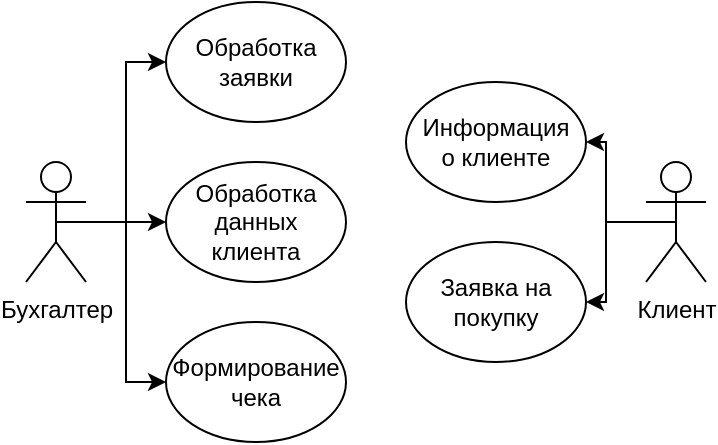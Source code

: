 <mxfile version="20.8.19" type="device"><diagram name="Страница 1" id="T2gsjpExbYl03fX74YVm"><mxGraphModel dx="1434" dy="795" grid="1" gridSize="10" guides="1" tooltips="1" connect="1" arrows="1" fold="1" page="1" pageScale="1" pageWidth="827" pageHeight="1169" math="0" shadow="0"><root><mxCell id="0"/><mxCell id="1" parent="0"/><mxCell id="nlkTDTu5IAf5HvPt1wM--7" style="edgeStyle=orthogonalEdgeStyle;rounded=0;orthogonalLoop=1;jettySize=auto;html=1;exitX=0.5;exitY=0.5;exitDx=0;exitDy=0;exitPerimeter=0;entryX=0;entryY=0.5;entryDx=0;entryDy=0;" edge="1" parent="1" source="nlkTDTu5IAf5HvPt1wM--1" target="nlkTDTu5IAf5HvPt1wM--5"><mxGeometry relative="1" as="geometry"/></mxCell><mxCell id="nlkTDTu5IAf5HvPt1wM--9" style="edgeStyle=orthogonalEdgeStyle;rounded=0;orthogonalLoop=1;jettySize=auto;html=1;exitX=0.5;exitY=0.5;exitDx=0;exitDy=0;exitPerimeter=0;entryX=0;entryY=0.5;entryDx=0;entryDy=0;" edge="1" parent="1" source="nlkTDTu5IAf5HvPt1wM--1" target="nlkTDTu5IAf5HvPt1wM--4"><mxGeometry relative="1" as="geometry"/></mxCell><mxCell id="nlkTDTu5IAf5HvPt1wM--10" style="edgeStyle=orthogonalEdgeStyle;rounded=0;orthogonalLoop=1;jettySize=auto;html=1;exitX=0.5;exitY=0.5;exitDx=0;exitDy=0;exitPerimeter=0;entryX=0;entryY=0.5;entryDx=0;entryDy=0;" edge="1" parent="1" source="nlkTDTu5IAf5HvPt1wM--1" target="nlkTDTu5IAf5HvPt1wM--6"><mxGeometry relative="1" as="geometry"/></mxCell><mxCell id="nlkTDTu5IAf5HvPt1wM--1" value="Бухгалтер" style="shape=umlActor;verticalLabelPosition=bottom;verticalAlign=top;html=1;outlineConnect=0;" vertex="1" parent="1"><mxGeometry x="50" y="540" width="30" height="60" as="geometry"/></mxCell><mxCell id="nlkTDTu5IAf5HvPt1wM--4" value="Обработка&lt;br&gt;заявки" style="ellipse;whiteSpace=wrap;html=1;" vertex="1" parent="1"><mxGeometry x="120" y="460" width="90" height="60" as="geometry"/></mxCell><mxCell id="nlkTDTu5IAf5HvPt1wM--5" value="Обработка данных клиента" style="ellipse;whiteSpace=wrap;html=1;" vertex="1" parent="1"><mxGeometry x="120" y="540" width="90" height="60" as="geometry"/></mxCell><mxCell id="nlkTDTu5IAf5HvPt1wM--6" value="Формирование чека" style="ellipse;whiteSpace=wrap;html=1;" vertex="1" parent="1"><mxGeometry x="120" y="620" width="90" height="60" as="geometry"/></mxCell><mxCell id="nlkTDTu5IAf5HvPt1wM--15" style="edgeStyle=orthogonalEdgeStyle;rounded=0;orthogonalLoop=1;jettySize=auto;html=1;exitX=0.5;exitY=0.5;exitDx=0;exitDy=0;exitPerimeter=0;entryX=1;entryY=0.5;entryDx=0;entryDy=0;" edge="1" parent="1" source="nlkTDTu5IAf5HvPt1wM--12" target="nlkTDTu5IAf5HvPt1wM--13"><mxGeometry relative="1" as="geometry"/></mxCell><mxCell id="nlkTDTu5IAf5HvPt1wM--16" style="edgeStyle=orthogonalEdgeStyle;rounded=0;orthogonalLoop=1;jettySize=auto;html=1;exitX=0.5;exitY=0.5;exitDx=0;exitDy=0;exitPerimeter=0;entryX=1;entryY=0.5;entryDx=0;entryDy=0;" edge="1" parent="1" source="nlkTDTu5IAf5HvPt1wM--12" target="nlkTDTu5IAf5HvPt1wM--14"><mxGeometry relative="1" as="geometry"/></mxCell><mxCell id="nlkTDTu5IAf5HvPt1wM--12" value="Клиент" style="shape=umlActor;verticalLabelPosition=bottom;verticalAlign=top;html=1;outlineConnect=0;" vertex="1" parent="1"><mxGeometry x="360" y="540" width="30" height="60" as="geometry"/></mxCell><mxCell id="nlkTDTu5IAf5HvPt1wM--13" value="Информация &lt;br&gt;о клиенте" style="ellipse;whiteSpace=wrap;html=1;" vertex="1" parent="1"><mxGeometry x="240" y="500" width="90" height="60" as="geometry"/></mxCell><mxCell id="nlkTDTu5IAf5HvPt1wM--14" value="Заявка на&lt;br&gt;покупку" style="ellipse;whiteSpace=wrap;html=1;" vertex="1" parent="1"><mxGeometry x="240" y="580" width="90" height="60" as="geometry"/></mxCell></root></mxGraphModel></diagram></mxfile>